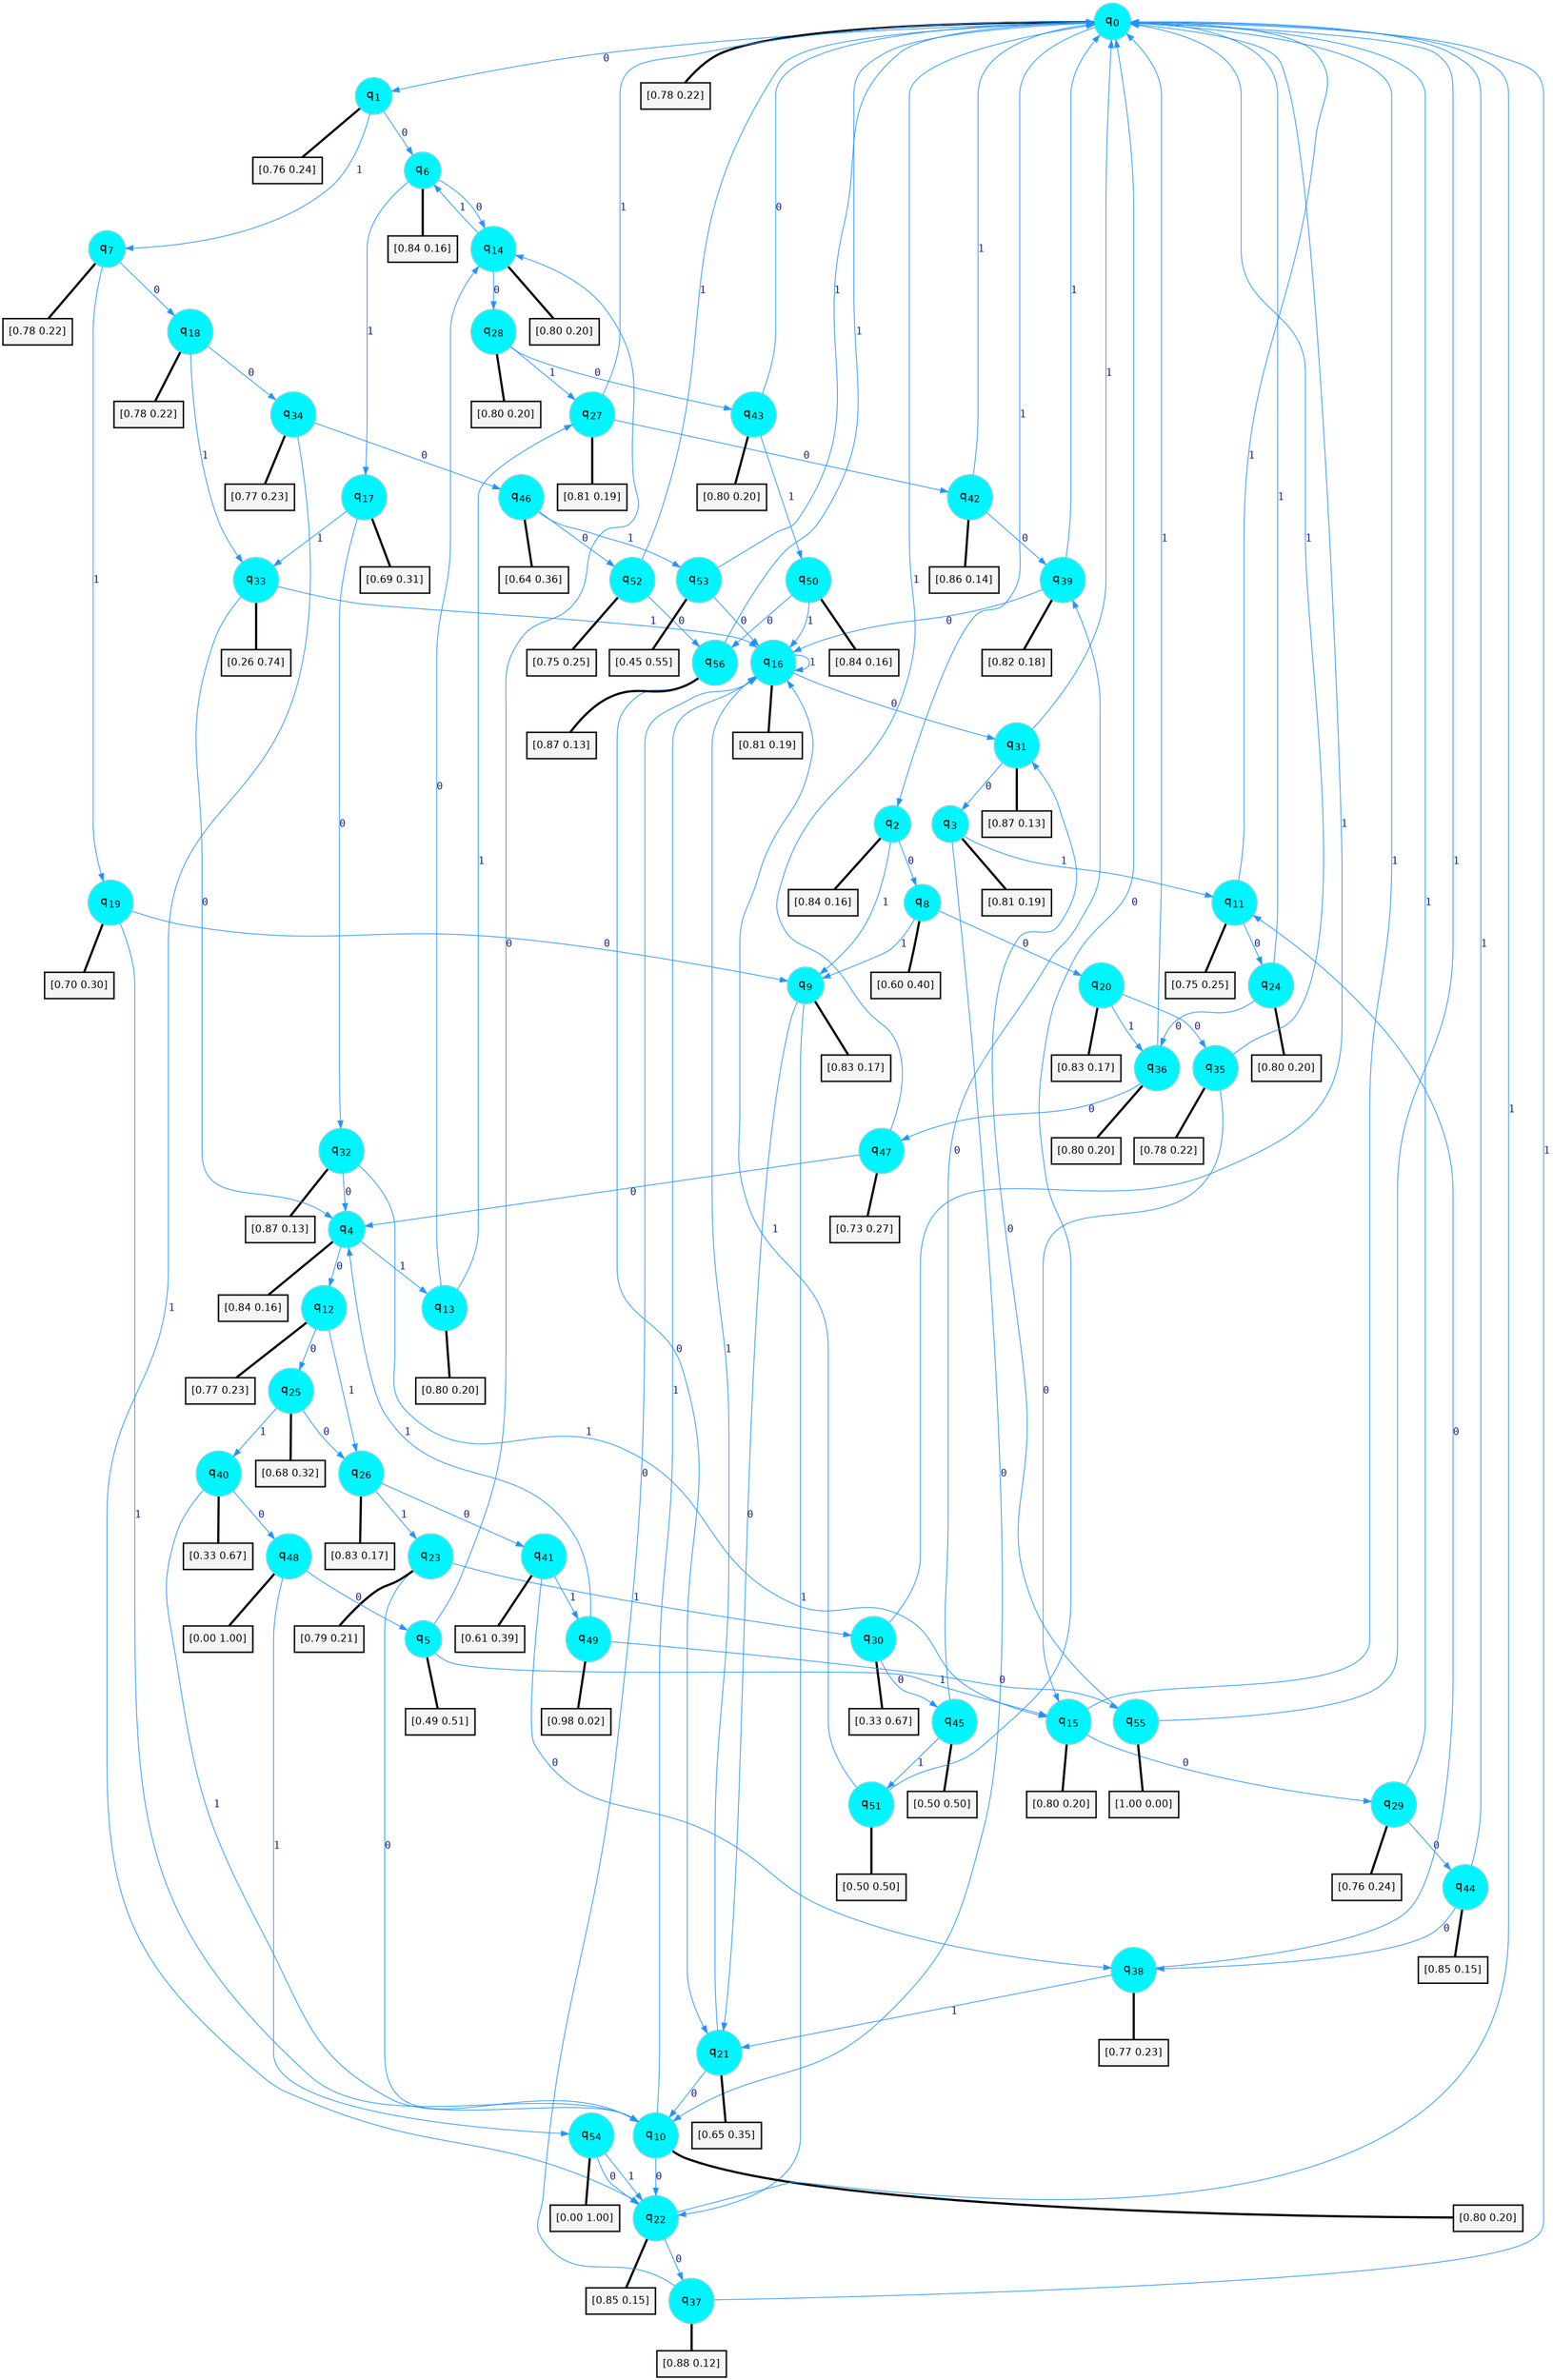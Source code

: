 digraph G {
graph [
bgcolor=transparent, dpi=300, rankdir=TD, size="40,25"];
node [
color=gray, fillcolor=turquoise1, fontcolor=black, fontname=Helvetica, fontsize=16, fontweight=bold, shape=circle, style=filled];
edge [
arrowsize=1, color=dodgerblue1, fontcolor=midnightblue, fontname=courier, fontweight=bold, penwidth=1, style=solid, weight=20];
0[label=<q<SUB>0</SUB>>];
1[label=<q<SUB>1</SUB>>];
2[label=<q<SUB>2</SUB>>];
3[label=<q<SUB>3</SUB>>];
4[label=<q<SUB>4</SUB>>];
5[label=<q<SUB>5</SUB>>];
6[label=<q<SUB>6</SUB>>];
7[label=<q<SUB>7</SUB>>];
8[label=<q<SUB>8</SUB>>];
9[label=<q<SUB>9</SUB>>];
10[label=<q<SUB>10</SUB>>];
11[label=<q<SUB>11</SUB>>];
12[label=<q<SUB>12</SUB>>];
13[label=<q<SUB>13</SUB>>];
14[label=<q<SUB>14</SUB>>];
15[label=<q<SUB>15</SUB>>];
16[label=<q<SUB>16</SUB>>];
17[label=<q<SUB>17</SUB>>];
18[label=<q<SUB>18</SUB>>];
19[label=<q<SUB>19</SUB>>];
20[label=<q<SUB>20</SUB>>];
21[label=<q<SUB>21</SUB>>];
22[label=<q<SUB>22</SUB>>];
23[label=<q<SUB>23</SUB>>];
24[label=<q<SUB>24</SUB>>];
25[label=<q<SUB>25</SUB>>];
26[label=<q<SUB>26</SUB>>];
27[label=<q<SUB>27</SUB>>];
28[label=<q<SUB>28</SUB>>];
29[label=<q<SUB>29</SUB>>];
30[label=<q<SUB>30</SUB>>];
31[label=<q<SUB>31</SUB>>];
32[label=<q<SUB>32</SUB>>];
33[label=<q<SUB>33</SUB>>];
34[label=<q<SUB>34</SUB>>];
35[label=<q<SUB>35</SUB>>];
36[label=<q<SUB>36</SUB>>];
37[label=<q<SUB>37</SUB>>];
38[label=<q<SUB>38</SUB>>];
39[label=<q<SUB>39</SUB>>];
40[label=<q<SUB>40</SUB>>];
41[label=<q<SUB>41</SUB>>];
42[label=<q<SUB>42</SUB>>];
43[label=<q<SUB>43</SUB>>];
44[label=<q<SUB>44</SUB>>];
45[label=<q<SUB>45</SUB>>];
46[label=<q<SUB>46</SUB>>];
47[label=<q<SUB>47</SUB>>];
48[label=<q<SUB>48</SUB>>];
49[label=<q<SUB>49</SUB>>];
50[label=<q<SUB>50</SUB>>];
51[label=<q<SUB>51</SUB>>];
52[label=<q<SUB>52</SUB>>];
53[label=<q<SUB>53</SUB>>];
54[label=<q<SUB>54</SUB>>];
55[label=<q<SUB>55</SUB>>];
56[label=<q<SUB>56</SUB>>];
57[label="[0.78 0.22]", shape=box,fontcolor=black, fontname=Helvetica, fontsize=14, penwidth=2, fillcolor=whitesmoke,color=black];
58[label="[0.76 0.24]", shape=box,fontcolor=black, fontname=Helvetica, fontsize=14, penwidth=2, fillcolor=whitesmoke,color=black];
59[label="[0.84 0.16]", shape=box,fontcolor=black, fontname=Helvetica, fontsize=14, penwidth=2, fillcolor=whitesmoke,color=black];
60[label="[0.81 0.19]", shape=box,fontcolor=black, fontname=Helvetica, fontsize=14, penwidth=2, fillcolor=whitesmoke,color=black];
61[label="[0.84 0.16]", shape=box,fontcolor=black, fontname=Helvetica, fontsize=14, penwidth=2, fillcolor=whitesmoke,color=black];
62[label="[0.49 0.51]", shape=box,fontcolor=black, fontname=Helvetica, fontsize=14, penwidth=2, fillcolor=whitesmoke,color=black];
63[label="[0.84 0.16]", shape=box,fontcolor=black, fontname=Helvetica, fontsize=14, penwidth=2, fillcolor=whitesmoke,color=black];
64[label="[0.78 0.22]", shape=box,fontcolor=black, fontname=Helvetica, fontsize=14, penwidth=2, fillcolor=whitesmoke,color=black];
65[label="[0.60 0.40]", shape=box,fontcolor=black, fontname=Helvetica, fontsize=14, penwidth=2, fillcolor=whitesmoke,color=black];
66[label="[0.83 0.17]", shape=box,fontcolor=black, fontname=Helvetica, fontsize=14, penwidth=2, fillcolor=whitesmoke,color=black];
67[label="[0.80 0.20]", shape=box,fontcolor=black, fontname=Helvetica, fontsize=14, penwidth=2, fillcolor=whitesmoke,color=black];
68[label="[0.75 0.25]", shape=box,fontcolor=black, fontname=Helvetica, fontsize=14, penwidth=2, fillcolor=whitesmoke,color=black];
69[label="[0.77 0.23]", shape=box,fontcolor=black, fontname=Helvetica, fontsize=14, penwidth=2, fillcolor=whitesmoke,color=black];
70[label="[0.80 0.20]", shape=box,fontcolor=black, fontname=Helvetica, fontsize=14, penwidth=2, fillcolor=whitesmoke,color=black];
71[label="[0.80 0.20]", shape=box,fontcolor=black, fontname=Helvetica, fontsize=14, penwidth=2, fillcolor=whitesmoke,color=black];
72[label="[0.80 0.20]", shape=box,fontcolor=black, fontname=Helvetica, fontsize=14, penwidth=2, fillcolor=whitesmoke,color=black];
73[label="[0.81 0.19]", shape=box,fontcolor=black, fontname=Helvetica, fontsize=14, penwidth=2, fillcolor=whitesmoke,color=black];
74[label="[0.69 0.31]", shape=box,fontcolor=black, fontname=Helvetica, fontsize=14, penwidth=2, fillcolor=whitesmoke,color=black];
75[label="[0.78 0.22]", shape=box,fontcolor=black, fontname=Helvetica, fontsize=14, penwidth=2, fillcolor=whitesmoke,color=black];
76[label="[0.70 0.30]", shape=box,fontcolor=black, fontname=Helvetica, fontsize=14, penwidth=2, fillcolor=whitesmoke,color=black];
77[label="[0.83 0.17]", shape=box,fontcolor=black, fontname=Helvetica, fontsize=14, penwidth=2, fillcolor=whitesmoke,color=black];
78[label="[0.65 0.35]", shape=box,fontcolor=black, fontname=Helvetica, fontsize=14, penwidth=2, fillcolor=whitesmoke,color=black];
79[label="[0.85 0.15]", shape=box,fontcolor=black, fontname=Helvetica, fontsize=14, penwidth=2, fillcolor=whitesmoke,color=black];
80[label="[0.79 0.21]", shape=box,fontcolor=black, fontname=Helvetica, fontsize=14, penwidth=2, fillcolor=whitesmoke,color=black];
81[label="[0.80 0.20]", shape=box,fontcolor=black, fontname=Helvetica, fontsize=14, penwidth=2, fillcolor=whitesmoke,color=black];
82[label="[0.68 0.32]", shape=box,fontcolor=black, fontname=Helvetica, fontsize=14, penwidth=2, fillcolor=whitesmoke,color=black];
83[label="[0.83 0.17]", shape=box,fontcolor=black, fontname=Helvetica, fontsize=14, penwidth=2, fillcolor=whitesmoke,color=black];
84[label="[0.81 0.19]", shape=box,fontcolor=black, fontname=Helvetica, fontsize=14, penwidth=2, fillcolor=whitesmoke,color=black];
85[label="[0.80 0.20]", shape=box,fontcolor=black, fontname=Helvetica, fontsize=14, penwidth=2, fillcolor=whitesmoke,color=black];
86[label="[0.76 0.24]", shape=box,fontcolor=black, fontname=Helvetica, fontsize=14, penwidth=2, fillcolor=whitesmoke,color=black];
87[label="[0.33 0.67]", shape=box,fontcolor=black, fontname=Helvetica, fontsize=14, penwidth=2, fillcolor=whitesmoke,color=black];
88[label="[0.87 0.13]", shape=box,fontcolor=black, fontname=Helvetica, fontsize=14, penwidth=2, fillcolor=whitesmoke,color=black];
89[label="[0.87 0.13]", shape=box,fontcolor=black, fontname=Helvetica, fontsize=14, penwidth=2, fillcolor=whitesmoke,color=black];
90[label="[0.26 0.74]", shape=box,fontcolor=black, fontname=Helvetica, fontsize=14, penwidth=2, fillcolor=whitesmoke,color=black];
91[label="[0.77 0.23]", shape=box,fontcolor=black, fontname=Helvetica, fontsize=14, penwidth=2, fillcolor=whitesmoke,color=black];
92[label="[0.78 0.22]", shape=box,fontcolor=black, fontname=Helvetica, fontsize=14, penwidth=2, fillcolor=whitesmoke,color=black];
93[label="[0.80 0.20]", shape=box,fontcolor=black, fontname=Helvetica, fontsize=14, penwidth=2, fillcolor=whitesmoke,color=black];
94[label="[0.88 0.12]", shape=box,fontcolor=black, fontname=Helvetica, fontsize=14, penwidth=2, fillcolor=whitesmoke,color=black];
95[label="[0.77 0.23]", shape=box,fontcolor=black, fontname=Helvetica, fontsize=14, penwidth=2, fillcolor=whitesmoke,color=black];
96[label="[0.82 0.18]", shape=box,fontcolor=black, fontname=Helvetica, fontsize=14, penwidth=2, fillcolor=whitesmoke,color=black];
97[label="[0.33 0.67]", shape=box,fontcolor=black, fontname=Helvetica, fontsize=14, penwidth=2, fillcolor=whitesmoke,color=black];
98[label="[0.61 0.39]", shape=box,fontcolor=black, fontname=Helvetica, fontsize=14, penwidth=2, fillcolor=whitesmoke,color=black];
99[label="[0.86 0.14]", shape=box,fontcolor=black, fontname=Helvetica, fontsize=14, penwidth=2, fillcolor=whitesmoke,color=black];
100[label="[0.80 0.20]", shape=box,fontcolor=black, fontname=Helvetica, fontsize=14, penwidth=2, fillcolor=whitesmoke,color=black];
101[label="[0.85 0.15]", shape=box,fontcolor=black, fontname=Helvetica, fontsize=14, penwidth=2, fillcolor=whitesmoke,color=black];
102[label="[0.50 0.50]", shape=box,fontcolor=black, fontname=Helvetica, fontsize=14, penwidth=2, fillcolor=whitesmoke,color=black];
103[label="[0.64 0.36]", shape=box,fontcolor=black, fontname=Helvetica, fontsize=14, penwidth=2, fillcolor=whitesmoke,color=black];
104[label="[0.73 0.27]", shape=box,fontcolor=black, fontname=Helvetica, fontsize=14, penwidth=2, fillcolor=whitesmoke,color=black];
105[label="[0.00 1.00]", shape=box,fontcolor=black, fontname=Helvetica, fontsize=14, penwidth=2, fillcolor=whitesmoke,color=black];
106[label="[0.98 0.02]", shape=box,fontcolor=black, fontname=Helvetica, fontsize=14, penwidth=2, fillcolor=whitesmoke,color=black];
107[label="[0.84 0.16]", shape=box,fontcolor=black, fontname=Helvetica, fontsize=14, penwidth=2, fillcolor=whitesmoke,color=black];
108[label="[0.50 0.50]", shape=box,fontcolor=black, fontname=Helvetica, fontsize=14, penwidth=2, fillcolor=whitesmoke,color=black];
109[label="[0.75 0.25]", shape=box,fontcolor=black, fontname=Helvetica, fontsize=14, penwidth=2, fillcolor=whitesmoke,color=black];
110[label="[0.45 0.55]", shape=box,fontcolor=black, fontname=Helvetica, fontsize=14, penwidth=2, fillcolor=whitesmoke,color=black];
111[label="[0.00 1.00]", shape=box,fontcolor=black, fontname=Helvetica, fontsize=14, penwidth=2, fillcolor=whitesmoke,color=black];
112[label="[1.00 0.00]", shape=box,fontcolor=black, fontname=Helvetica, fontsize=14, penwidth=2, fillcolor=whitesmoke,color=black];
113[label="[0.87 0.13]", shape=box,fontcolor=black, fontname=Helvetica, fontsize=14, penwidth=2, fillcolor=whitesmoke,color=black];
0->1 [label=0];
0->2 [label=1];
0->57 [arrowhead=none, penwidth=3,color=black];
1->6 [label=0];
1->7 [label=1];
1->58 [arrowhead=none, penwidth=3,color=black];
2->8 [label=0];
2->9 [label=1];
2->59 [arrowhead=none, penwidth=3,color=black];
3->10 [label=0];
3->11 [label=1];
3->60 [arrowhead=none, penwidth=3,color=black];
4->12 [label=0];
4->13 [label=1];
4->61 [arrowhead=none, penwidth=3,color=black];
5->14 [label=0];
5->15 [label=1];
5->62 [arrowhead=none, penwidth=3,color=black];
6->14 [label=0];
6->17 [label=1];
6->63 [arrowhead=none, penwidth=3,color=black];
7->18 [label=0];
7->19 [label=1];
7->64 [arrowhead=none, penwidth=3,color=black];
8->20 [label=0];
8->9 [label=1];
8->65 [arrowhead=none, penwidth=3,color=black];
9->21 [label=0];
9->22 [label=1];
9->66 [arrowhead=none, penwidth=3,color=black];
10->22 [label=0];
10->16 [label=1];
10->67 [arrowhead=none, penwidth=3,color=black];
11->24 [label=0];
11->0 [label=1];
11->68 [arrowhead=none, penwidth=3,color=black];
12->25 [label=0];
12->26 [label=1];
12->69 [arrowhead=none, penwidth=3,color=black];
13->14 [label=0];
13->27 [label=1];
13->70 [arrowhead=none, penwidth=3,color=black];
14->28 [label=0];
14->6 [label=1];
14->71 [arrowhead=none, penwidth=3,color=black];
15->29 [label=0];
15->0 [label=1];
15->72 [arrowhead=none, penwidth=3,color=black];
16->31 [label=0];
16->16 [label=1];
16->73 [arrowhead=none, penwidth=3,color=black];
17->32 [label=0];
17->33 [label=1];
17->74 [arrowhead=none, penwidth=3,color=black];
18->34 [label=0];
18->33 [label=1];
18->75 [arrowhead=none, penwidth=3,color=black];
19->9 [label=0];
19->10 [label=1];
19->76 [arrowhead=none, penwidth=3,color=black];
20->35 [label=0];
20->36 [label=1];
20->77 [arrowhead=none, penwidth=3,color=black];
21->10 [label=0];
21->16 [label=1];
21->78 [arrowhead=none, penwidth=3,color=black];
22->37 [label=0];
22->0 [label=1];
22->79 [arrowhead=none, penwidth=3,color=black];
23->10 [label=0];
23->30 [label=1];
23->80 [arrowhead=none, penwidth=3,color=black];
24->36 [label=0];
24->0 [label=1];
24->81 [arrowhead=none, penwidth=3,color=black];
25->26 [label=0];
25->40 [label=1];
25->82 [arrowhead=none, penwidth=3,color=black];
26->41 [label=0];
26->23 [label=1];
26->83 [arrowhead=none, penwidth=3,color=black];
27->42 [label=0];
27->0 [label=1];
27->84 [arrowhead=none, penwidth=3,color=black];
28->43 [label=0];
28->27 [label=1];
28->85 [arrowhead=none, penwidth=3,color=black];
29->44 [label=0];
29->0 [label=1];
29->86 [arrowhead=none, penwidth=3,color=black];
30->45 [label=0];
30->0 [label=1];
30->87 [arrowhead=none, penwidth=3,color=black];
31->3 [label=0];
31->0 [label=1];
31->88 [arrowhead=none, penwidth=3,color=black];
32->4 [label=0];
32->15 [label=1];
32->89 [arrowhead=none, penwidth=3,color=black];
33->4 [label=0];
33->16 [label=1];
33->90 [arrowhead=none, penwidth=3,color=black];
34->46 [label=0];
34->22 [label=1];
34->91 [arrowhead=none, penwidth=3,color=black];
35->15 [label=0];
35->0 [label=1];
35->92 [arrowhead=none, penwidth=3,color=black];
36->47 [label=0];
36->0 [label=1];
36->93 [arrowhead=none, penwidth=3,color=black];
37->16 [label=0];
37->0 [label=1];
37->94 [arrowhead=none, penwidth=3,color=black];
38->11 [label=0];
38->21 [label=1];
38->95 [arrowhead=none, penwidth=3,color=black];
39->16 [label=0];
39->0 [label=1];
39->96 [arrowhead=none, penwidth=3,color=black];
40->48 [label=0];
40->10 [label=1];
40->97 [arrowhead=none, penwidth=3,color=black];
41->38 [label=0];
41->49 [label=1];
41->98 [arrowhead=none, penwidth=3,color=black];
42->39 [label=0];
42->0 [label=1];
42->99 [arrowhead=none, penwidth=3,color=black];
43->0 [label=0];
43->50 [label=1];
43->100 [arrowhead=none, penwidth=3,color=black];
44->38 [label=0];
44->0 [label=1];
44->101 [arrowhead=none, penwidth=3,color=black];
45->39 [label=0];
45->51 [label=1];
45->102 [arrowhead=none, penwidth=3,color=black];
46->52 [label=0];
46->53 [label=1];
46->103 [arrowhead=none, penwidth=3,color=black];
47->4 [label=0];
47->0 [label=1];
47->104 [arrowhead=none, penwidth=3,color=black];
48->5 [label=0];
48->54 [label=1];
48->105 [arrowhead=none, penwidth=3,color=black];
49->55 [label=0];
49->4 [label=1];
49->106 [arrowhead=none, penwidth=3,color=black];
50->56 [label=0];
50->16 [label=1];
50->107 [arrowhead=none, penwidth=3,color=black];
51->0 [label=0];
51->16 [label=1];
51->108 [arrowhead=none, penwidth=3,color=black];
52->56 [label=0];
52->0 [label=1];
52->109 [arrowhead=none, penwidth=3,color=black];
53->16 [label=0];
53->0 [label=1];
53->110 [arrowhead=none, penwidth=3,color=black];
54->22 [label=0];
54->22 [label=1];
54->111 [arrowhead=none, penwidth=3,color=black];
55->31 [label=0];
55->0 [label=1];
55->112 [arrowhead=none, penwidth=3,color=black];
56->21 [label=0];
56->0 [label=1];
56->113 [arrowhead=none, penwidth=3,color=black];
}
